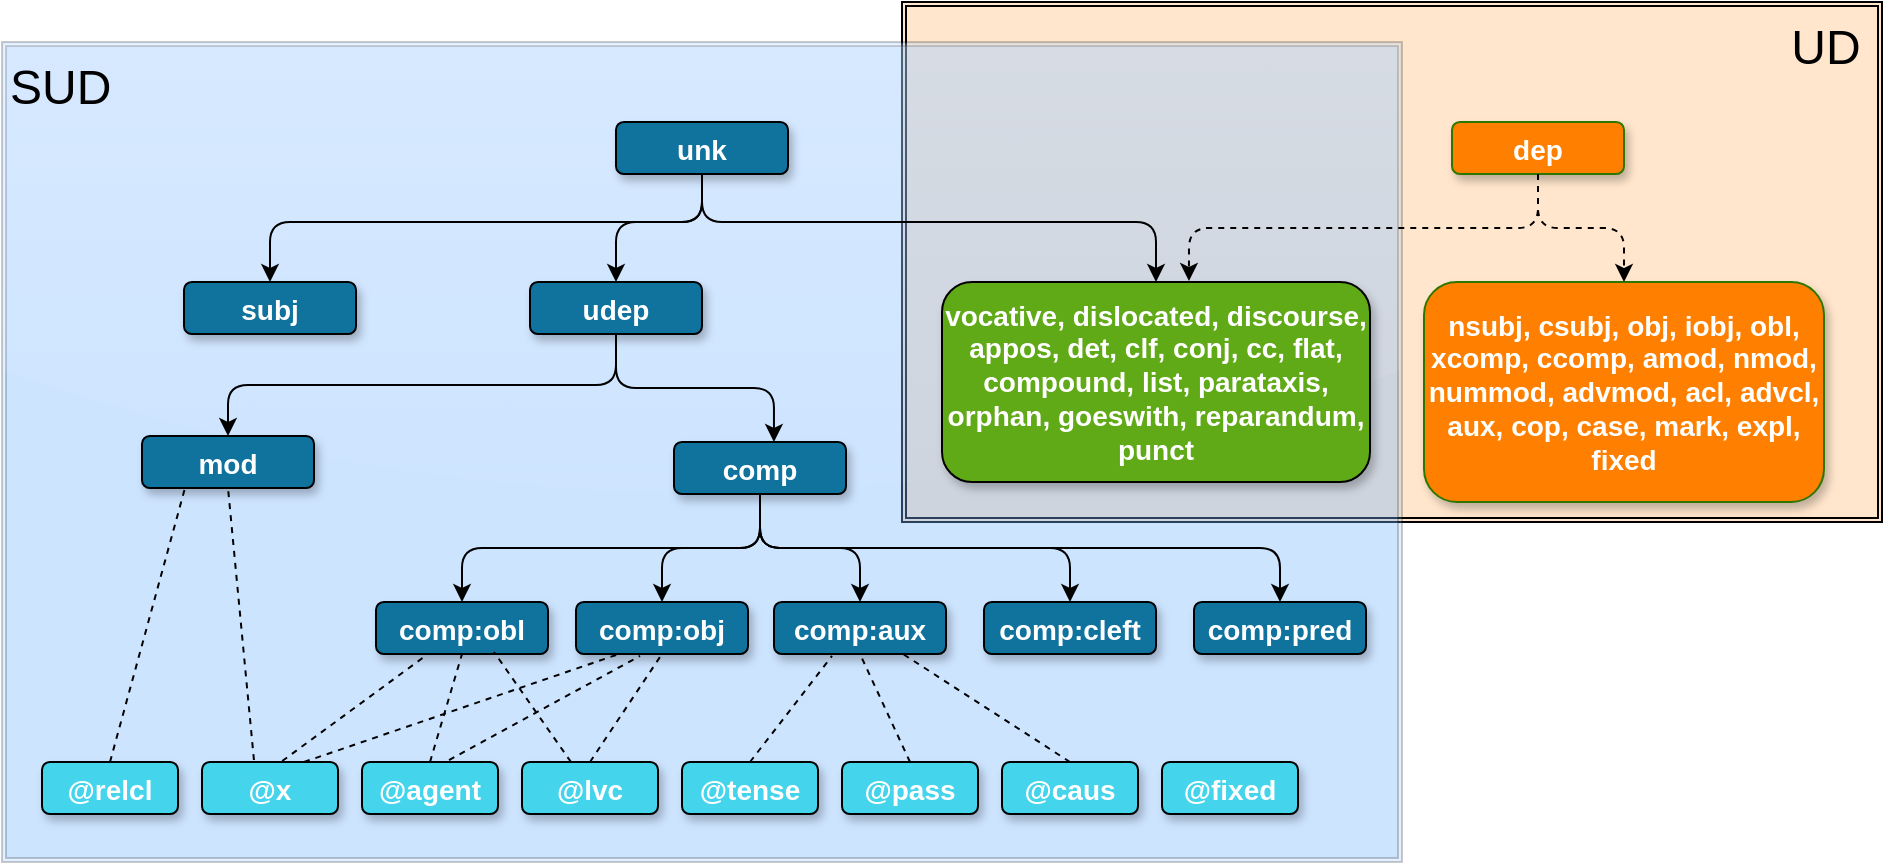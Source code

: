 <mxfile version="11.1.4" type="device"><diagram name="Page-1" id="97916047-d0de-89f5-080d-49f4d83e522f"><mxGraphModel dx="2066" dy="1231" grid="1" gridSize="10" guides="1" tooltips="1" connect="1" arrows="1" fold="1" page="1" pageScale="1.5" pageWidth="1169" pageHeight="827" background="#ffffff" math="0" shadow="0"><root><mxCell id="0"/><mxCell id="1" parent="0"/><mxCell id="BJafYr8KW9FpYlb-_F6j-114" value="UD&amp;nbsp;" style="shape=ext;double=1;rounded=0;whiteSpace=wrap;html=1;strokeColor=#000000;fillColor=#FFE6CC;gradientColor=none;align=right;labelPosition=center;verticalLabelPosition=middle;verticalAlign=top;horizontal=1;fontSize=24;glass=0;" parent="1" vertex="1"><mxGeometry x="710" y="180" width="490" height="260" as="geometry"/></mxCell><mxCell id="BJafYr8KW9FpYlb-_F6j-113" value="&lt;div style=&quot;text-align: left; font-size: 24px;&quot;&gt;&lt;span style=&quot;font-size: 24px;&quot;&gt;SUD&lt;/span&gt;&lt;/div&gt;&lt;div style=&quot;text-align: left; font-size: 24px;&quot;&gt;&lt;/div&gt;" style="shape=ext;double=1;rounded=0;whiteSpace=wrap;html=1;strokeColor=#000000;fillColor=#75B6FF;opacity=20;glass=1;comic=0;shadow=0;align=left;verticalAlign=top;fontSize=24;" parent="1" vertex="1"><mxGeometry x="260" y="200" width="700" height="410" as="geometry"/></mxCell><mxCell id="2" value="unk" style="rounded=1;fillColor=#10739E;strokeColor=#000000;shadow=1;gradientColor=none;fontStyle=1;fontColor=#FFFFFF;fontSize=14;" parent="1" vertex="1"><mxGeometry x="567" y="240" width="86" height="26" as="geometry"/></mxCell><mxCell id="BJafYr8KW9FpYlb-_F6j-58" value="subj" style="rounded=1;fillColor=#10739E;strokeColor=#000000;shadow=1;gradientColor=none;fontStyle=1;fontColor=#FFFFFF;fontSize=14;" parent="1" vertex="1"><mxGeometry x="351" y="320" width="86" height="26" as="geometry"/></mxCell><mxCell id="BJafYr8KW9FpYlb-_F6j-59" value="udep" style="rounded=1;fillColor=#10739E;strokeColor=#000000;shadow=1;gradientColor=none;fontStyle=1;fontColor=#FFFFFF;fontSize=14;" parent="1" vertex="1"><mxGeometry x="524" y="320" width="86" height="26" as="geometry"/></mxCell><mxCell id="BJafYr8KW9FpYlb-_F6j-60" value="" style="endArrow=classic;html=1;entryX=0.5;entryY=0;entryDx=0;entryDy=0;edgeStyle=orthogonalEdgeStyle;exitX=0.5;exitY=1;exitDx=0;exitDy=0;" parent="1" source="2" target="BJafYr8KW9FpYlb-_F6j-59" edge="1"><mxGeometry width="50" height="50" relative="1" as="geometry"><mxPoint x="719" y="280" as="sourcePoint"/><mxPoint x="567" y="324" as="targetPoint"/><Array as="points"><mxPoint x="610" y="290"/><mxPoint x="567" y="290"/></Array></mxGeometry></mxCell><mxCell id="BJafYr8KW9FpYlb-_F6j-61" value="" style="endArrow=classic;html=1;exitX=0.5;exitY=1;exitDx=0;exitDy=0;entryX=0.5;entryY=0;entryDx=0;entryDy=0;edgeStyle=orthogonalEdgeStyle;" parent="1" source="2" target="BJafYr8KW9FpYlb-_F6j-58" edge="1"><mxGeometry width="50" height="50" relative="1" as="geometry"><mxPoint x="712" y="253" as="sourcePoint"/><mxPoint x="762" y="203" as="targetPoint"/><Array as="points"><mxPoint x="610" y="290"/><mxPoint x="394" y="290"/></Array></mxGeometry></mxCell><mxCell id="BJafYr8KW9FpYlb-_F6j-69" value="comp" style="rounded=1;fillColor=#10739E;strokeColor=#000000;shadow=1;gradientColor=none;fontStyle=1;fontColor=#FFFFFF;fontSize=14;" parent="1" vertex="1"><mxGeometry x="596" y="400" width="86" height="26" as="geometry"/></mxCell><mxCell id="BJafYr8KW9FpYlb-_F6j-73" value="mod" style="rounded=1;fillColor=#10739E;strokeColor=#000000;shadow=1;gradientColor=none;fontStyle=1;fontColor=#FFFFFF;fontSize=14;" parent="1" vertex="1"><mxGeometry x="330" y="397" width="86" height="26" as="geometry"/></mxCell><mxCell id="BJafYr8KW9FpYlb-_F6j-75" value="vocative, dislocated, discourse, appos, det, clf, conj, cc, flat, compound, list, parataxis, orphan, goeswith, reparandum, punct" style="rounded=1;fillColor=#60a917;strokeColor=#000000;shadow=1;fontStyle=1;fontColor=#ffffff;fontSize=14;whiteSpace=wrap;" parent="1" vertex="1"><mxGeometry x="730" y="320" width="214" height="100" as="geometry"/></mxCell><mxCell id="BJafYr8KW9FpYlb-_F6j-76" value="dep" style="rounded=1;fillColor=#FF8000;strokeColor=#2D7600;shadow=1;fontStyle=1;fontColor=#ffffff;fontSize=14;" parent="1" vertex="1"><mxGeometry x="985" y="240" width="86" height="26" as="geometry"/></mxCell><mxCell id="BJafYr8KW9FpYlb-_F6j-81" value="" style="endArrow=classic;html=1;exitX=0.5;exitY=1;exitDx=0;exitDy=0;entryX=0.581;entryY=0;entryDx=0;entryDy=0;entryPerimeter=0;edgeStyle=orthogonalEdgeStyle;" parent="1" source="BJafYr8KW9FpYlb-_F6j-59" target="BJafYr8KW9FpYlb-_F6j-69" edge="1"><mxGeometry width="50" height="50" relative="1" as="geometry"><mxPoint x="407" y="510" as="sourcePoint"/><mxPoint x="457" y="460" as="targetPoint"/></mxGeometry></mxCell><mxCell id="BJafYr8KW9FpYlb-_F6j-82" value="" style="endArrow=classic;html=1;exitX=0.5;exitY=1;exitDx=0;exitDy=0;entryX=0.5;entryY=0;entryDx=0;entryDy=0;edgeStyle=orthogonalEdgeStyle;" parent="1" source="BJafYr8KW9FpYlb-_F6j-59" target="BJafYr8KW9FpYlb-_F6j-73" edge="1"><mxGeometry width="50" height="50" relative="1" as="geometry"><mxPoint x="407" y="510" as="sourcePoint"/><mxPoint x="457" y="460" as="targetPoint"/></mxGeometry></mxCell><mxCell id="BJafYr8KW9FpYlb-_F6j-83" value="comp:aux" style="rounded=1;fillColor=#10739E;strokeColor=#000000;shadow=1;gradientColor=none;fontStyle=1;fontColor=#FFFFFF;fontSize=14;" parent="1" vertex="1"><mxGeometry x="646" y="480" width="86" height="26" as="geometry"/></mxCell><mxCell id="BJafYr8KW9FpYlb-_F6j-85" value="comp:obj" style="rounded=1;fillColor=#10739E;strokeColor=#000000;shadow=1;gradientColor=none;fontStyle=1;fontColor=#FFFFFF;fontSize=14;" parent="1" vertex="1"><mxGeometry x="547" y="480" width="86" height="26" as="geometry"/></mxCell><mxCell id="BJafYr8KW9FpYlb-_F6j-86" value="comp:obl" style="rounded=1;fillColor=#10739E;strokeColor=#000000;shadow=1;gradientColor=none;fontStyle=1;fontColor=#FFFFFF;fontSize=14;" parent="1" vertex="1"><mxGeometry x="447" y="480" width="86" height="26" as="geometry"/></mxCell><mxCell id="BJafYr8KW9FpYlb-_F6j-87" value="@x" style="rounded=1;fillColor=#44D4EB;strokeColor=#000000;shadow=1;gradientColor=none;fontStyle=1;fontColor=#FFFFFF;fontSize=14;" parent="1" vertex="1"><mxGeometry x="360" y="560" width="68" height="26" as="geometry"/></mxCell><mxCell id="BJafYr8KW9FpYlb-_F6j-88" value="@agent" style="rounded=1;fillColor=#44D4EB;strokeColor=#000000;shadow=1;gradientColor=none;fontStyle=1;fontColor=#FFFFFF;fontSize=14;" parent="1" vertex="1"><mxGeometry x="440" y="560" width="68" height="26" as="geometry"/></mxCell><mxCell id="BJafYr8KW9FpYlb-_F6j-89" value="@lvc" style="rounded=1;fillColor=#44D4EB;strokeColor=#000000;shadow=1;gradientColor=none;fontStyle=1;fontColor=#FFFFFF;fontSize=14;" parent="1" vertex="1"><mxGeometry x="520" y="560" width="68" height="26" as="geometry"/></mxCell><mxCell id="BJafYr8KW9FpYlb-_F6j-96" value="nsubj, csubj, obj, iobj, obl, xcomp, ccomp, amod, nmod, nummod, advmod, acl, advcl, aux, cop, case, mark, expl, fixed" style="rounded=1;fillColor=#FF8000;strokeColor=#2D7600;shadow=1;fontStyle=1;fontColor=#ffffff;fontSize=14;whiteSpace=wrap;" parent="1" vertex="1"><mxGeometry x="971" y="320" width="200" height="110" as="geometry"/></mxCell><mxCell id="BJafYr8KW9FpYlb-_F6j-103" value="" style="endArrow=classic;html=1;exitX=0.5;exitY=1;exitDx=0;exitDy=0;entryX=0.5;entryY=0;entryDx=0;entryDy=0;edgeStyle=orthogonalEdgeStyle;" parent="1" source="BJafYr8KW9FpYlb-_F6j-69" target="BJafYr8KW9FpYlb-_F6j-86" edge="1"><mxGeometry width="50" height="50" relative="1" as="geometry"><mxPoint x="402" y="660" as="sourcePoint"/><mxPoint x="452" y="610" as="targetPoint"/></mxGeometry></mxCell><mxCell id="BJafYr8KW9FpYlb-_F6j-104" value="" style="endArrow=classic;html=1;exitX=0.5;exitY=1;exitDx=0;exitDy=0;entryX=0.5;entryY=0;entryDx=0;entryDy=0;edgeStyle=orthogonalEdgeStyle;" parent="1" source="BJafYr8KW9FpYlb-_F6j-69" target="BJafYr8KW9FpYlb-_F6j-85" edge="1"><mxGeometry width="50" height="50" relative="1" as="geometry"><mxPoint x="649" y="436" as="sourcePoint"/><mxPoint x="500" y="490" as="targetPoint"/></mxGeometry></mxCell><mxCell id="BJafYr8KW9FpYlb-_F6j-105" value="" style="endArrow=classic;html=1;exitX=0.5;exitY=1;exitDx=0;exitDy=0;entryX=0.5;entryY=0;entryDx=0;entryDy=0;edgeStyle=orthogonalEdgeStyle;" parent="1" source="BJafYr8KW9FpYlb-_F6j-69" target="BJafYr8KW9FpYlb-_F6j-83" edge="1"><mxGeometry width="50" height="50" relative="1" as="geometry"><mxPoint x="524" y="446" as="sourcePoint"/><mxPoint x="375" y="500" as="targetPoint"/></mxGeometry></mxCell><mxCell id="BJafYr8KW9FpYlb-_F6j-107" value="" style="endArrow=classic;html=1;exitX=0.5;exitY=1;exitDx=0;exitDy=0;edgeStyle=orthogonalEdgeStyle;entryX=0.5;entryY=0;entryDx=0;entryDy=0;" parent="1" source="2" edge="1" target="BJafYr8KW9FpYlb-_F6j-75"><mxGeometry width="50" height="50" relative="1" as="geometry"><mxPoint x="520" y="660" as="sourcePoint"/><mxPoint x="860" y="320" as="targetPoint"/><Array as="points"><mxPoint x="610" y="290"/><mxPoint x="837" y="290"/></Array></mxGeometry></mxCell><mxCell id="BJafYr8KW9FpYlb-_F6j-109" value="" style="endArrow=classic;html=1;entryX=0.577;entryY=-0.005;entryDx=0;entryDy=0;exitX=0.5;exitY=1;exitDx=0;exitDy=0;edgeStyle=orthogonalEdgeStyle;entryPerimeter=0;dashed=1;" parent="1" source="BJafYr8KW9FpYlb-_F6j-76" target="BJafYr8KW9FpYlb-_F6j-75" edge="1"><mxGeometry width="50" height="50" relative="1" as="geometry"><mxPoint x="481" y="740" as="sourcePoint"/><mxPoint x="831" y="540" as="targetPoint"/></mxGeometry></mxCell><mxCell id="BJafYr8KW9FpYlb-_F6j-110" value="" style="endArrow=classic;html=1;exitX=0.5;exitY=1;exitDx=0;exitDy=0;entryX=0.5;entryY=0;entryDx=0;entryDy=0;edgeStyle=orthogonalEdgeStyle;dashed=1;" parent="1" source="BJafYr8KW9FpYlb-_F6j-76" target="BJafYr8KW9FpYlb-_F6j-96" edge="1"><mxGeometry width="50" height="50" relative="1" as="geometry"><mxPoint x="546" y="446" as="sourcePoint"/><mxPoint x="588" y="500" as="targetPoint"/></mxGeometry></mxCell><mxCell id="BJafYr8KW9FpYlb-_F6j-119" value="" style="endArrow=none;dashed=1;html=1;fontSize=24;entryX=0.5;entryY=1;entryDx=0;entryDy=0;exitX=0.382;exitY=-0.038;exitDx=0;exitDy=0;exitPerimeter=0;" parent="1" edge="1" source="BJafYr8KW9FpYlb-_F6j-87"><mxGeometry width="50" height="50" relative="1" as="geometry"><mxPoint x="373" y="560" as="sourcePoint"/><mxPoint x="373" y="423" as="targetPoint"/></mxGeometry></mxCell><mxCell id="BJafYr8KW9FpYlb-_F6j-120" value="" style="endArrow=none;dashed=1;html=1;fontSize=24;entryX=0.5;entryY=1;entryDx=0;entryDy=0;exitX=0.59;exitY=-0.019;exitDx=0;exitDy=0;exitPerimeter=0;" parent="1" source="BJafYr8KW9FpYlb-_F6j-87" edge="1"><mxGeometry width="50" height="50" relative="1" as="geometry"><mxPoint x="387" y="555" as="sourcePoint"/><mxPoint x="473" y="506" as="targetPoint"/></mxGeometry></mxCell><mxCell id="BJafYr8KW9FpYlb-_F6j-121" value="" style="endArrow=none;dashed=1;html=1;fontSize=24;entryX=0.5;entryY=1;entryDx=0;entryDy=0;exitX=0.5;exitY=0;exitDx=0;exitDy=0;" parent="1" source="BJafYr8KW9FpYlb-_F6j-88" target="BJafYr8KW9FpYlb-_F6j-86" edge="1"><mxGeometry width="50" height="50" relative="1" as="geometry"><mxPoint x="390" y="570" as="sourcePoint"/><mxPoint x="500" y="516" as="targetPoint"/></mxGeometry></mxCell><mxCell id="BJafYr8KW9FpYlb-_F6j-122" value="" style="endArrow=none;dashed=1;html=1;fontSize=24;exitX=0.5;exitY=0;exitDx=0;exitDy=0;" parent="1" edge="1" source="BJafYr8KW9FpYlb-_F6j-89"><mxGeometry width="50" height="50" relative="1" as="geometry"><mxPoint x="590" y="561" as="sourcePoint"/><mxPoint x="590" y="506" as="targetPoint"/></mxGeometry></mxCell><mxCell id="BJafYr8KW9FpYlb-_F6j-123" value="" style="endArrow=none;dashed=1;html=1;fontSize=24;entryX=0.25;entryY=1;entryDx=0;entryDy=0;exitX=0.75;exitY=0;exitDx=0;exitDy=0;" parent="1" source="BJafYr8KW9FpYlb-_F6j-87" target="BJafYr8KW9FpYlb-_F6j-85" edge="1"><mxGeometry width="50" height="50" relative="1" as="geometry"><mxPoint x="410" y="590" as="sourcePoint"/><mxPoint x="520" y="536" as="targetPoint"/></mxGeometry></mxCell><mxCell id="BJafYr8KW9FpYlb-_F6j-124" value="" style="endArrow=none;dashed=1;html=1;fontSize=24;entryX=0.372;entryY=1.038;entryDx=0;entryDy=0;exitX=0.64;exitY=-0.038;exitDx=0;exitDy=0;entryPerimeter=0;exitPerimeter=0;" parent="1" source="BJafYr8KW9FpYlb-_F6j-88" target="BJafYr8KW9FpYlb-_F6j-85" edge="1"><mxGeometry width="50" height="50" relative="1" as="geometry"><mxPoint x="420" y="600" as="sourcePoint"/><mxPoint x="530" y="546" as="targetPoint"/></mxGeometry></mxCell><mxCell id="DW7-9-Qvu8CODxxC_WRJ-2" value="@pass" style="rounded=1;fillColor=#44D4EB;strokeColor=#000000;shadow=1;gradientColor=none;fontStyle=1;fontColor=#FFFFFF;fontSize=14;" parent="1" vertex="1"><mxGeometry x="680" y="560" width="68" height="26" as="geometry"/></mxCell><mxCell id="DW7-9-Qvu8CODxxC_WRJ-3" value="@caus" style="rounded=1;fillColor=#44D4EB;strokeColor=#000000;shadow=1;gradientColor=none;fontStyle=1;fontColor=#FFFFFF;fontSize=14;" parent="1" vertex="1"><mxGeometry x="760" y="560" width="68" height="26" as="geometry"/></mxCell><mxCell id="DW7-9-Qvu8CODxxC_WRJ-4" value="" style="endArrow=none;dashed=1;html=1;fontSize=24;entryX=0.686;entryY=0.962;entryDx=0;entryDy=0;exitX=0.36;exitY=0;exitDx=0;exitDy=0;entryPerimeter=0;exitPerimeter=0;" parent="1" source="BJafYr8KW9FpYlb-_F6j-89" target="BJafYr8KW9FpYlb-_F6j-86" edge="1"><mxGeometry width="50" height="50" relative="1" as="geometry"><mxPoint x="500" y="570" as="sourcePoint"/><mxPoint x="500" y="516" as="targetPoint"/></mxGeometry></mxCell><mxCell id="DW7-9-Qvu8CODxxC_WRJ-5" value="" style="endArrow=none;dashed=1;html=1;fontSize=24;entryX=0.5;entryY=1;entryDx=0;entryDy=0;exitX=0.5;exitY=0;exitDx=0;exitDy=0;" parent="1" source="DW7-9-Qvu8CODxxC_WRJ-2" target="BJafYr8KW9FpYlb-_F6j-83" edge="1"><mxGeometry width="50" height="50" relative="1" as="geometry"><mxPoint x="590" y="570" as="sourcePoint"/><mxPoint x="516" y="515" as="targetPoint"/></mxGeometry></mxCell><mxCell id="DW7-9-Qvu8CODxxC_WRJ-6" value="" style="endArrow=none;dashed=1;html=1;fontSize=24;entryX=0.75;entryY=1;entryDx=0;entryDy=0;exitX=0.5;exitY=0;exitDx=0;exitDy=0;" parent="1" source="DW7-9-Qvu8CODxxC_WRJ-3" target="BJafYr8KW9FpYlb-_F6j-83" edge="1"><mxGeometry width="50" height="50" relative="1" as="geometry"><mxPoint x="704" y="570" as="sourcePoint"/><mxPoint x="699" y="516" as="targetPoint"/></mxGeometry></mxCell><mxCell id="oS7zL3N4X74ooPgfppgv-4" value="comp:cleft" style="rounded=1;fillColor=#10739E;strokeColor=#000000;shadow=1;gradientColor=none;fontStyle=1;fontColor=#FFFFFF;fontSize=14;" parent="1" vertex="1"><mxGeometry x="751" y="480" width="86" height="26" as="geometry"/></mxCell><mxCell id="oS7zL3N4X74ooPgfppgv-5" value="" style="endArrow=classic;html=1;exitX=0.5;exitY=1;exitDx=0;exitDy=0;entryX=0.5;entryY=0;entryDx=0;entryDy=0;edgeStyle=orthogonalEdgeStyle;" parent="1" source="BJafYr8KW9FpYlb-_F6j-69" target="oS7zL3N4X74ooPgfppgv-4" edge="1"><mxGeometry width="50" height="50" relative="1" as="geometry"><mxPoint x="702" y="436" as="sourcePoint"/><mxPoint x="752" y="490" as="targetPoint"/></mxGeometry></mxCell><mxCell id="IAI4g1nx9SuZOf9ugotO-2" value="comp:pred" style="rounded=1;fillColor=#10739E;strokeColor=#000000;shadow=1;gradientColor=none;fontStyle=1;fontColor=#FFFFFF;fontSize=14;" parent="1" vertex="1"><mxGeometry x="856" y="480" width="86" height="26" as="geometry"/></mxCell><mxCell id="IAI4g1nx9SuZOf9ugotO-3" value="" style="endArrow=classic;html=1;entryX=0.5;entryY=0;entryDx=0;entryDy=0;edgeStyle=orthogonalEdgeStyle;exitX=0.5;exitY=1;exitDx=0;exitDy=0;" parent="1" source="BJafYr8KW9FpYlb-_F6j-69" target="IAI4g1nx9SuZOf9ugotO-2" edge="1"><mxGeometry width="50" height="50" relative="1" as="geometry"><mxPoint x="649" y="436" as="sourcePoint"/><mxPoint x="804" y="490" as="targetPoint"/></mxGeometry></mxCell><mxCell id="r4JkuF2JLxiSSc16rxYg-2" value="@fixed" style="rounded=1;fillColor=#44D4EB;strokeColor=#000000;shadow=1;gradientColor=none;fontStyle=1;fontColor=#FFFFFF;fontSize=14;" parent="1" vertex="1"><mxGeometry x="840" y="560" width="68" height="26" as="geometry"/></mxCell><mxCell id="tlhwlNTokf7HbB25t9GN-3" value="@relcl" style="rounded=1;fillColor=#44D4EB;strokeColor=#000000;shadow=1;gradientColor=none;fontStyle=1;fontColor=#FFFFFF;fontSize=14;" vertex="1" parent="1"><mxGeometry x="280" y="560" width="68" height="26" as="geometry"/></mxCell><mxCell id="tlhwlNTokf7HbB25t9GN-7" value="" style="endArrow=none;dashed=1;html=1;entryX=0.25;entryY=1;entryDx=0;entryDy=0;exitX=0.5;exitY=0;exitDx=0;exitDy=0;" edge="1" parent="1" source="tlhwlNTokf7HbB25t9GN-3" target="BJafYr8KW9FpYlb-_F6j-73"><mxGeometry width="50" height="50" relative="1" as="geometry"><mxPoint x="280" y="550" as="sourcePoint"/><mxPoint x="260" y="630" as="targetPoint"/></mxGeometry></mxCell><mxCell id="tlhwlNTokf7HbB25t9GN-10" value="@tense" style="rounded=1;fillColor=#44D4EB;strokeColor=#000000;shadow=1;gradientColor=none;fontStyle=1;fontColor=#FFFFFF;fontSize=14;" vertex="1" parent="1"><mxGeometry x="600" y="560" width="68" height="26" as="geometry"/></mxCell><mxCell id="tlhwlNTokf7HbB25t9GN-11" value="" style="endArrow=none;dashed=1;html=1;entryX=0.337;entryY=1.038;entryDx=0;entryDy=0;entryPerimeter=0;exitX=0.5;exitY=0;exitDx=0;exitDy=0;" edge="1" parent="1" source="tlhwlNTokf7HbB25t9GN-10" target="BJafYr8KW9FpYlb-_F6j-83"><mxGeometry width="50" height="50" relative="1" as="geometry"><mxPoint x="210" y="680" as="sourcePoint"/><mxPoint x="260" y="630" as="targetPoint"/></mxGeometry></mxCell></root></mxGraphModel></diagram></mxfile>